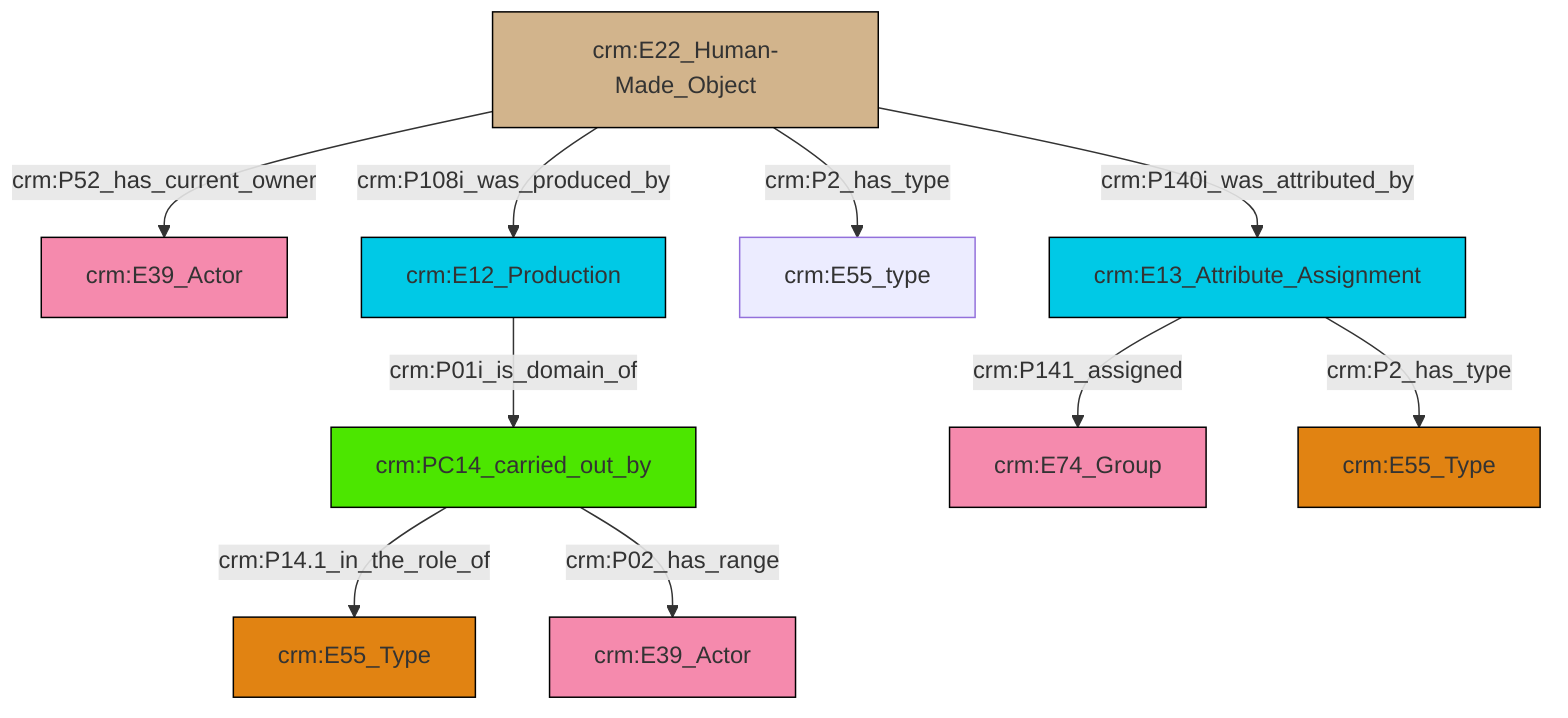 graph TD
classDef Literal fill:#f2f2f2,stroke:#000000;
classDef CRM_Entity fill:#FFFFFF,stroke:#000000;
classDef Temporal_Entity fill:#00C9E6, stroke:#000000;
classDef Type fill:#E18312, stroke:#000000;
classDef Time-Span fill:#2C9C91, stroke:#000000;
classDef Appellation fill:#FFEB7F, stroke:#000000;
classDef Place fill:#008836, stroke:#000000;
classDef Persistent_Item fill:#B266B2, stroke:#000000;
classDef Conceptual_Object fill:#FFD700, stroke:#000000;
classDef Physical_Thing fill:#D2B48C, stroke:#000000;
classDef Actor fill:#f58aad, stroke:#000000;
classDef PC_Classes fill:#4ce600, stroke:#000000;
classDef Multi fill:#cccccc,stroke:#000000;

0["crm:E22_Human-Made_Object"]:::Physical_Thing -->|crm:P52_has_current_owner| 1["crm:E39_Actor"]:::Actor
0["crm:E22_Human-Made_Object"]:::Physical_Thing -->|crm:P108i_was_produced_by| 4["crm:E12_Production"]:::Temporal_Entity
0["crm:E22_Human-Made_Object"]:::Physical_Thing -->|crm:P2_has_type| 7["crm:E55_type"]:::Default
8["crm:PC14_carried_out_by"]:::PC_Classes -->|crm:P14.1_in_the_role_of| 5["crm:E55_Type"]:::Type
4["crm:E12_Production"]:::Temporal_Entity -->|crm:P01i_is_domain_of| 8["crm:PC14_carried_out_by"]:::PC_Classes
11["crm:E13_Attribute_Assignment"]:::Temporal_Entity -->|crm:P141_assigned| 12["crm:E74_Group"]:::Actor
11["crm:E13_Attribute_Assignment"]:::Temporal_Entity -->|crm:P2_has_type| 2["crm:E55_Type"]:::Type
0["crm:E22_Human-Made_Object"]:::Physical_Thing -->|crm:P140i_was_attributed_by| 11["crm:E13_Attribute_Assignment"]:::Temporal_Entity
8["crm:PC14_carried_out_by"]:::PC_Classes -->|crm:P02_has_range| 13["crm:E39_Actor"]:::Actor